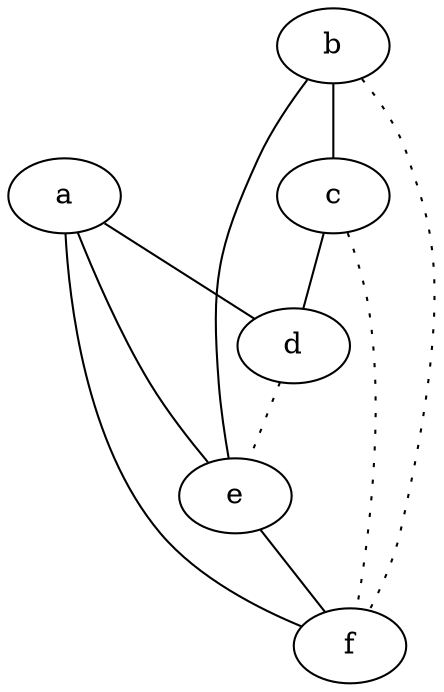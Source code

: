 graph {
a -- d;
a -- e;
a -- f;
b -- c;
b -- e;
b -- f [style=dotted];
c -- d;
c -- f [style=dotted];
d -- e [style=dotted];
e -- f;
}
